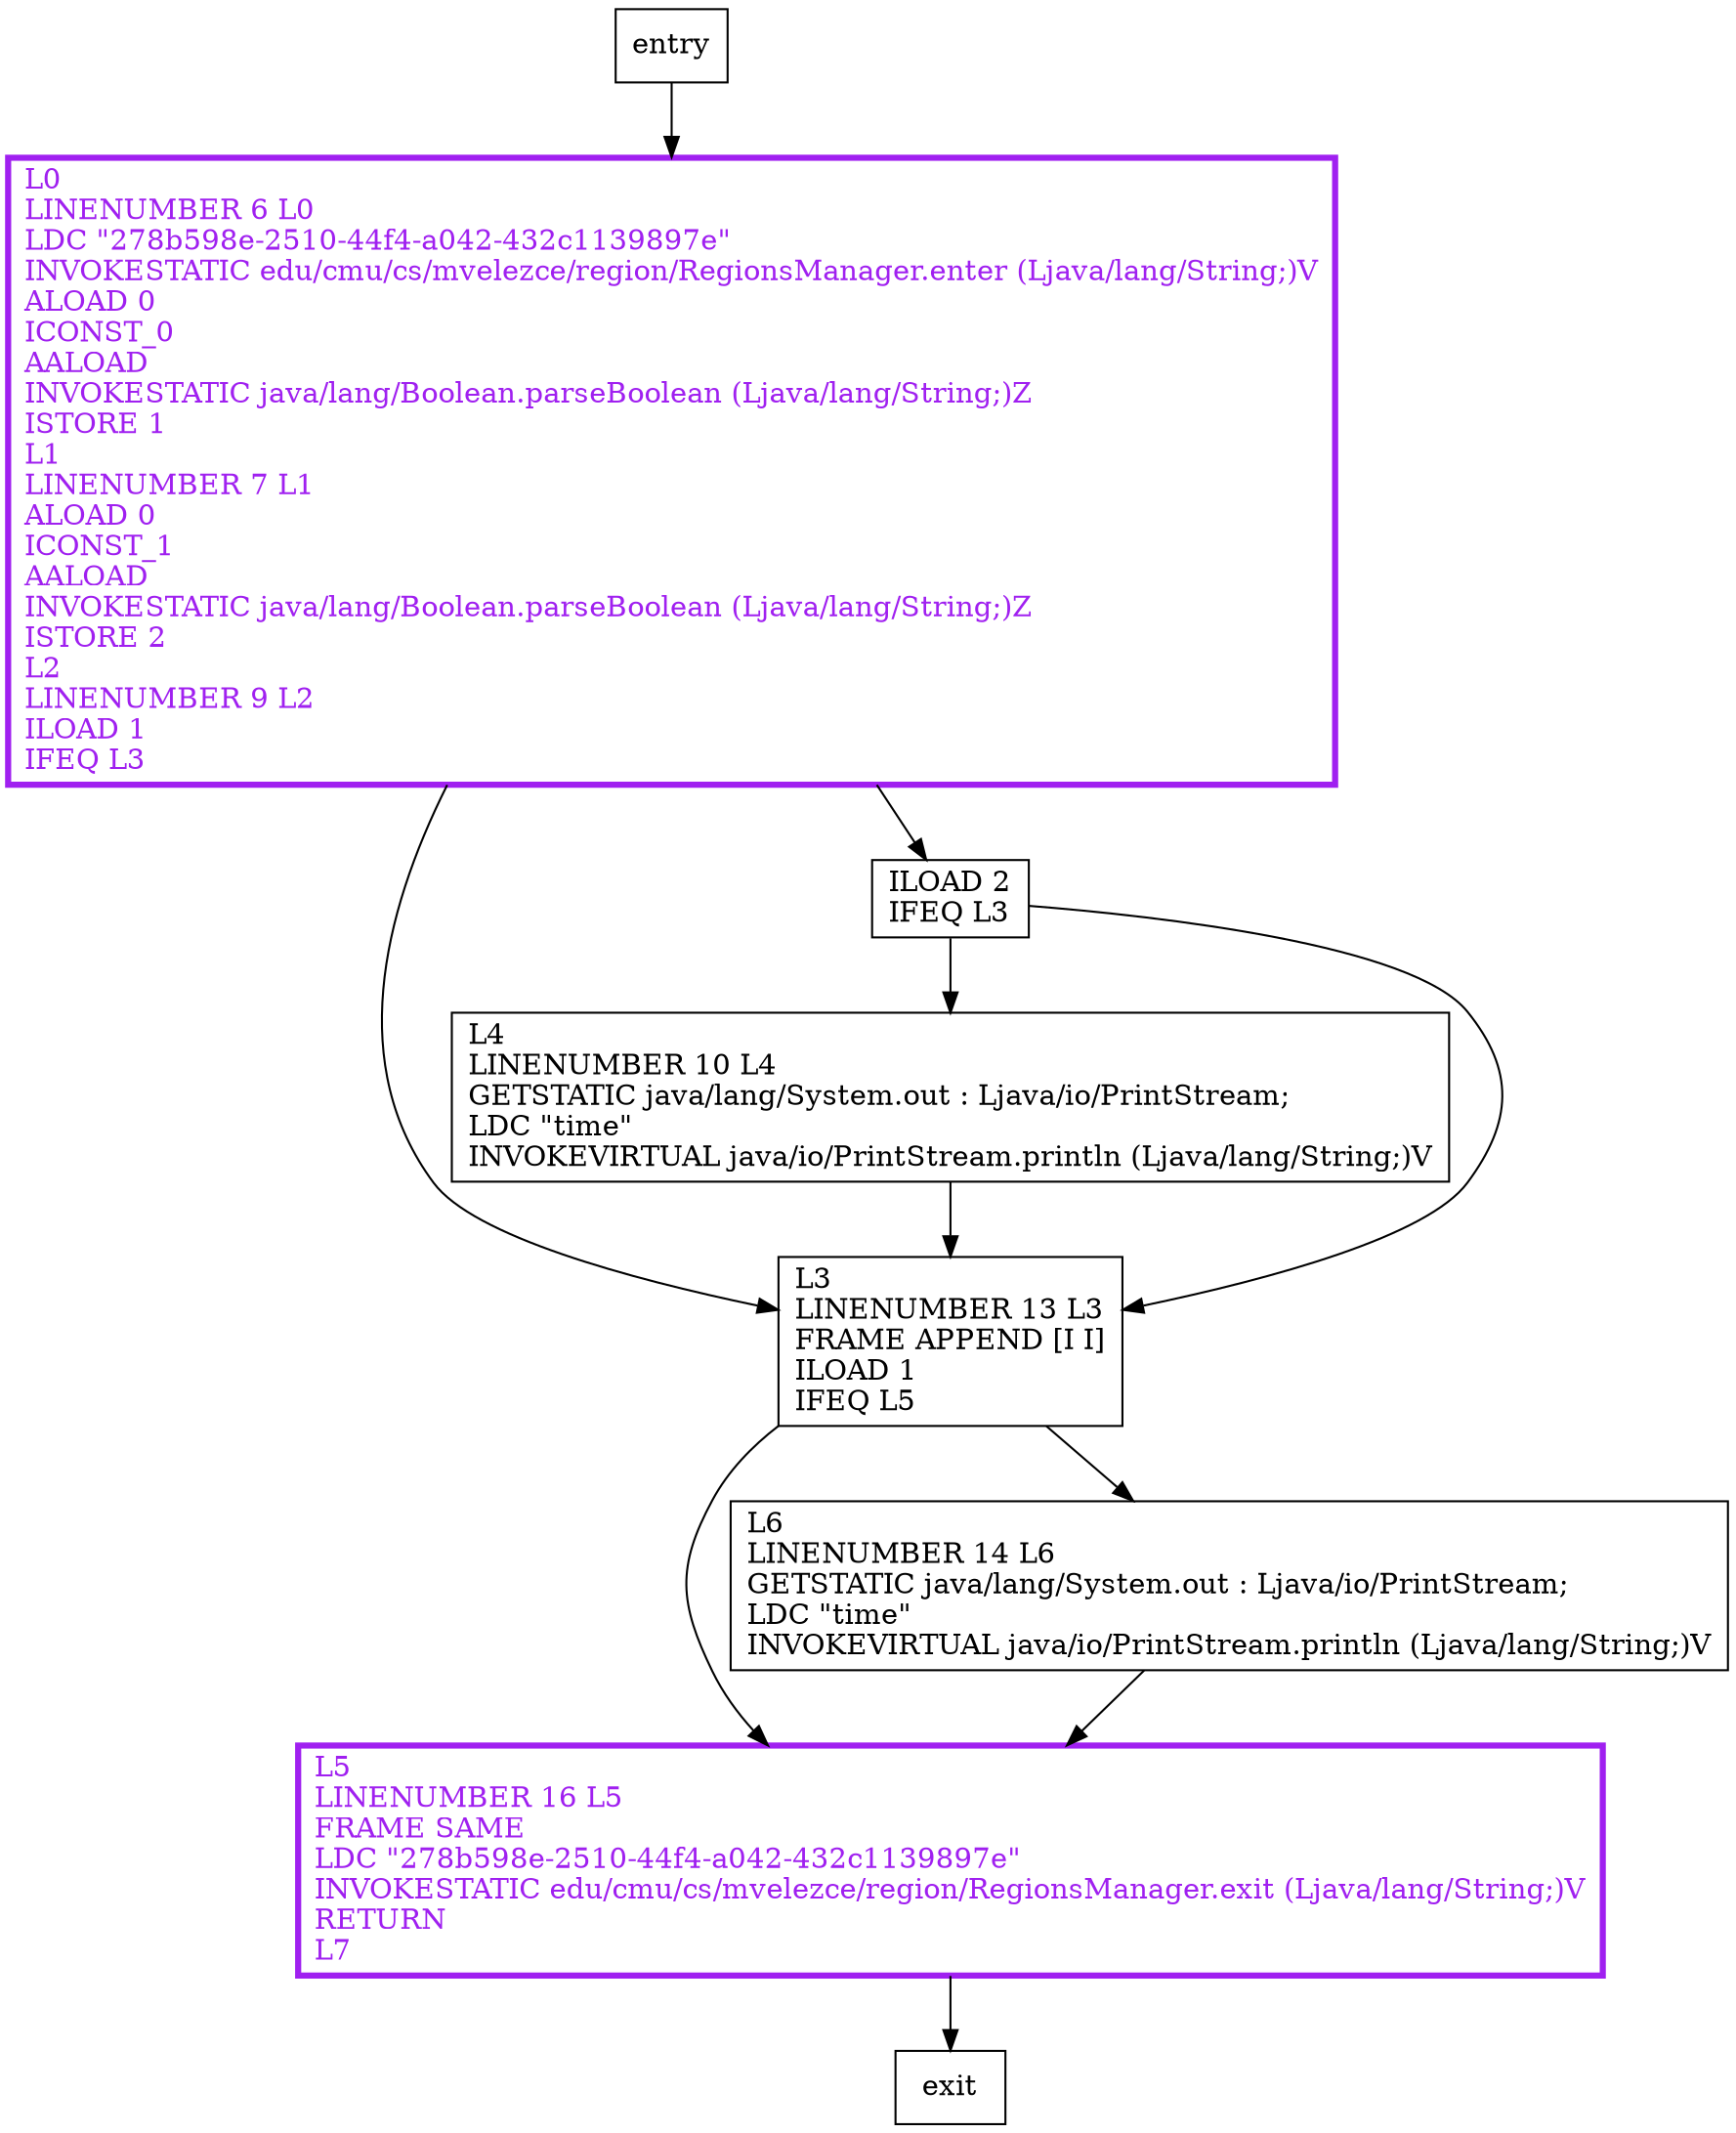digraph main {
node [shape=record];
2117891478 [label="L5\lLINENUMBER 16 L5\lFRAME SAME\lLDC \"278b598e-2510-44f4-a042-432c1139897e\"\lINVOKESTATIC edu/cmu/cs/mvelezce/region/RegionsManager.exit (Ljava/lang/String;)V\lRETURN\lL7\l"];
630972471 [label="L4\lLINENUMBER 10 L4\lGETSTATIC java/lang/System.out : Ljava/io/PrintStream;\lLDC \"time\"\lINVOKEVIRTUAL java/io/PrintStream.println (Ljava/lang/String;)V\l"];
1364803474 [label="L6\lLINENUMBER 14 L6\lGETSTATIC java/lang/System.out : Ljava/io/PrintStream;\lLDC \"time\"\lINVOKEVIRTUAL java/io/PrintStream.println (Ljava/lang/String;)V\l"];
741375836 [label="L3\lLINENUMBER 13 L3\lFRAME APPEND [I I]\lILOAD 1\lIFEQ L5\l"];
298971104 [label="ILOAD 2\lIFEQ L3\l"];
1675036015 [label="L0\lLINENUMBER 6 L0\lLDC \"278b598e-2510-44f4-a042-432c1139897e\"\lINVOKESTATIC edu/cmu/cs/mvelezce/region/RegionsManager.enter (Ljava/lang/String;)V\lALOAD 0\lICONST_0\lAALOAD\lINVOKESTATIC java/lang/Boolean.parseBoolean (Ljava/lang/String;)Z\lISTORE 1\lL1\lLINENUMBER 7 L1\lALOAD 0\lICONST_1\lAALOAD\lINVOKESTATIC java/lang/Boolean.parseBoolean (Ljava/lang/String;)Z\lISTORE 2\lL2\lLINENUMBER 9 L2\lILOAD 1\lIFEQ L3\l"];
entry;
exit;
entry -> 1675036015
2117891478 -> exit
630972471 -> 741375836
1364803474 -> 2117891478
741375836 -> 2117891478
741375836 -> 1364803474
298971104 -> 630972471
298971104 -> 741375836
1675036015 -> 741375836
1675036015 -> 298971104
2117891478[fontcolor="purple", penwidth=3, color="purple"];
1675036015[fontcolor="purple", penwidth=3, color="purple"];
}
